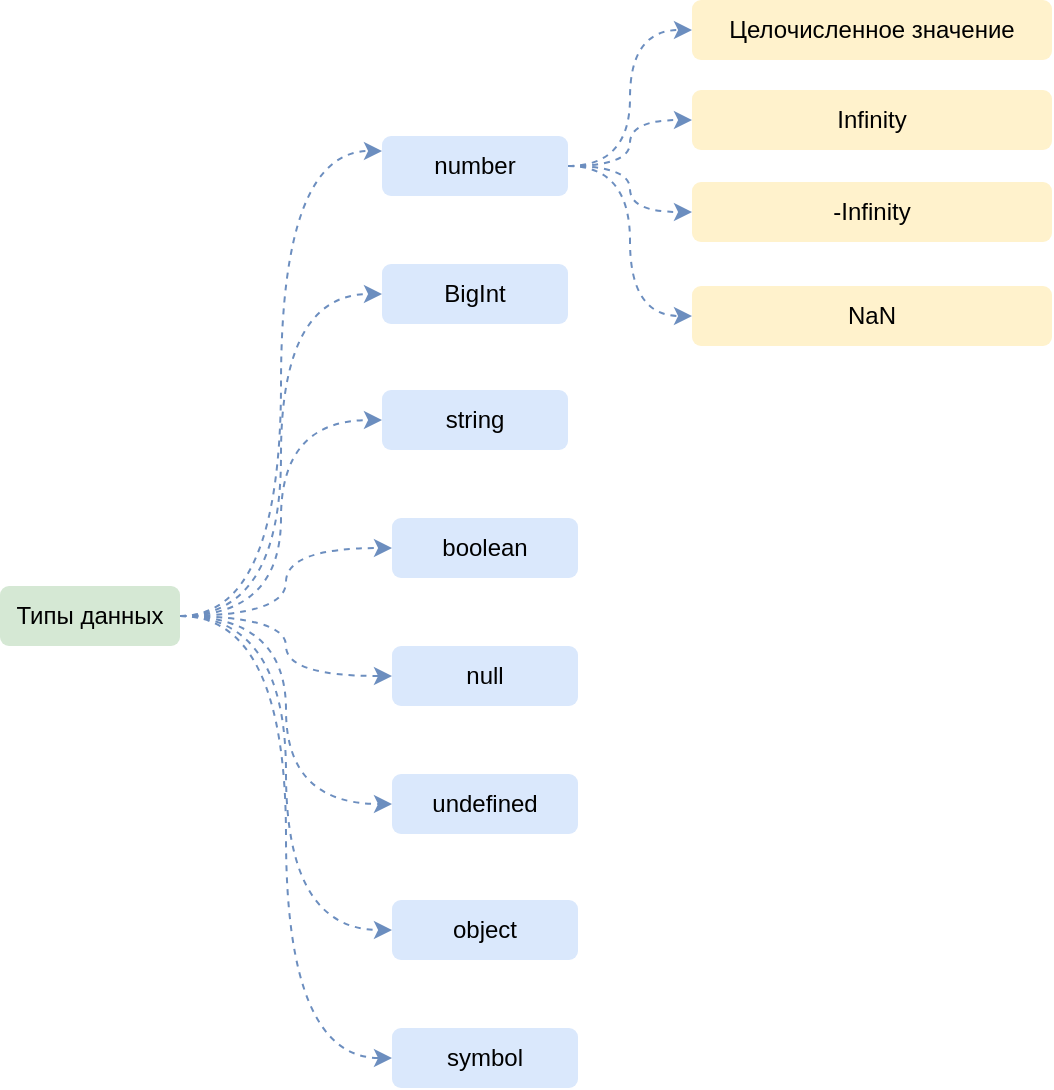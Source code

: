 <mxfile version="22.1.16" type="github">
  <diagram name="Типы данных" id="mXF_ahJuQfKG3xMiBmng">
    <mxGraphModel dx="835" dy="676" grid="0" gridSize="10" guides="1" tooltips="1" connect="1" arrows="1" fold="1" page="0" pageScale="1" pageWidth="827" pageHeight="1169" math="0" shadow="0">
      <root>
        <mxCell id="0" />
        <mxCell id="1" parent="0" />
        <mxCell id="AXOyWYYdM_f-JSXFJMsA-19" style="edgeStyle=orthogonalEdgeStyle;shape=connector;curved=1;rounded=0;orthogonalLoop=1;jettySize=auto;html=1;entryX=0;entryY=0.25;entryDx=0;entryDy=0;dashed=1;labelBackgroundColor=default;strokeColor=#6c8ebf;align=center;verticalAlign=middle;fontFamily=Helvetica;fontSize=11;fontColor=default;endArrow=classic;fillColor=#dae8fc;" edge="1" parent="1" source="AXOyWYYdM_f-JSXFJMsA-1" target="AXOyWYYdM_f-JSXFJMsA-9">
          <mxGeometry relative="1" as="geometry" />
        </mxCell>
        <mxCell id="AXOyWYYdM_f-JSXFJMsA-20" style="edgeStyle=orthogonalEdgeStyle;shape=connector;curved=1;rounded=0;orthogonalLoop=1;jettySize=auto;html=1;entryX=0;entryY=0.5;entryDx=0;entryDy=0;dashed=1;labelBackgroundColor=default;strokeColor=#6c8ebf;align=center;verticalAlign=middle;fontFamily=Helvetica;fontSize=11;fontColor=default;endArrow=classic;fillColor=#dae8fc;" edge="1" parent="1" source="AXOyWYYdM_f-JSXFJMsA-1" target="AXOyWYYdM_f-JSXFJMsA-18">
          <mxGeometry relative="1" as="geometry" />
        </mxCell>
        <mxCell id="AXOyWYYdM_f-JSXFJMsA-22" style="edgeStyle=orthogonalEdgeStyle;shape=connector;curved=1;rounded=0;orthogonalLoop=1;jettySize=auto;html=1;entryX=0;entryY=0.5;entryDx=0;entryDy=0;dashed=1;labelBackgroundColor=default;strokeColor=#6c8ebf;align=center;verticalAlign=middle;fontFamily=Helvetica;fontSize=11;fontColor=default;endArrow=classic;fillColor=#dae8fc;" edge="1" parent="1" source="AXOyWYYdM_f-JSXFJMsA-1" target="AXOyWYYdM_f-JSXFJMsA-21">
          <mxGeometry relative="1" as="geometry" />
        </mxCell>
        <mxCell id="AXOyWYYdM_f-JSXFJMsA-24" style="edgeStyle=orthogonalEdgeStyle;shape=connector;curved=1;rounded=0;orthogonalLoop=1;jettySize=auto;html=1;entryX=0;entryY=0.5;entryDx=0;entryDy=0;dashed=1;labelBackgroundColor=default;strokeColor=#6c8ebf;align=center;verticalAlign=middle;fontFamily=Helvetica;fontSize=11;fontColor=default;endArrow=classic;fillColor=#dae8fc;" edge="1" parent="1" source="AXOyWYYdM_f-JSXFJMsA-1" target="AXOyWYYdM_f-JSXFJMsA-23">
          <mxGeometry relative="1" as="geometry" />
        </mxCell>
        <mxCell id="AXOyWYYdM_f-JSXFJMsA-27" style="edgeStyle=orthogonalEdgeStyle;shape=connector;curved=1;rounded=0;orthogonalLoop=1;jettySize=auto;html=1;entryX=0;entryY=0.5;entryDx=0;entryDy=0;dashed=1;labelBackgroundColor=default;strokeColor=#6c8ebf;align=center;verticalAlign=middle;fontFamily=Helvetica;fontSize=11;fontColor=default;endArrow=classic;fillColor=#dae8fc;" edge="1" parent="1" source="AXOyWYYdM_f-JSXFJMsA-1" target="AXOyWYYdM_f-JSXFJMsA-25">
          <mxGeometry relative="1" as="geometry" />
        </mxCell>
        <mxCell id="AXOyWYYdM_f-JSXFJMsA-28" style="edgeStyle=orthogonalEdgeStyle;shape=connector;curved=1;rounded=0;orthogonalLoop=1;jettySize=auto;html=1;entryX=0;entryY=0.5;entryDx=0;entryDy=0;dashed=1;labelBackgroundColor=default;strokeColor=#6c8ebf;align=center;verticalAlign=middle;fontFamily=Helvetica;fontSize=11;fontColor=default;endArrow=classic;fillColor=#dae8fc;" edge="1" parent="1" source="AXOyWYYdM_f-JSXFJMsA-1" target="AXOyWYYdM_f-JSXFJMsA-26">
          <mxGeometry relative="1" as="geometry" />
        </mxCell>
        <mxCell id="AXOyWYYdM_f-JSXFJMsA-31" style="edgeStyle=orthogonalEdgeStyle;shape=connector;curved=1;rounded=0;orthogonalLoop=1;jettySize=auto;html=1;entryX=0;entryY=0.5;entryDx=0;entryDy=0;dashed=1;labelBackgroundColor=default;strokeColor=#6c8ebf;align=center;verticalAlign=middle;fontFamily=Helvetica;fontSize=11;fontColor=default;endArrow=classic;fillColor=#dae8fc;" edge="1" parent="1" source="AXOyWYYdM_f-JSXFJMsA-1" target="AXOyWYYdM_f-JSXFJMsA-30">
          <mxGeometry relative="1" as="geometry" />
        </mxCell>
        <mxCell id="AXOyWYYdM_f-JSXFJMsA-33" style="edgeStyle=orthogonalEdgeStyle;shape=connector;curved=1;rounded=0;orthogonalLoop=1;jettySize=auto;html=1;entryX=0;entryY=0.5;entryDx=0;entryDy=0;dashed=1;labelBackgroundColor=default;strokeColor=#6c8ebf;align=center;verticalAlign=middle;fontFamily=Helvetica;fontSize=11;fontColor=default;endArrow=classic;fillColor=#dae8fc;" edge="1" parent="1" source="AXOyWYYdM_f-JSXFJMsA-1" target="AXOyWYYdM_f-JSXFJMsA-32">
          <mxGeometry relative="1" as="geometry" />
        </mxCell>
        <mxCell id="AXOyWYYdM_f-JSXFJMsA-1" value="Типы данных" style="text;html=1;strokeColor=none;fillColor=#d5e8d4;align=center;verticalAlign=middle;whiteSpace=wrap;rounded=1;" vertex="1" parent="1">
          <mxGeometry x="463" y="423" width="90" height="30" as="geometry" />
        </mxCell>
        <mxCell id="AXOyWYYdM_f-JSXFJMsA-7" value="Целочисленное значение" style="text;html=1;strokeColor=none;fillColor=#fff2cc;align=center;verticalAlign=middle;whiteSpace=wrap;rounded=1;" vertex="1" parent="1">
          <mxGeometry x="809" y="130" width="180" height="30" as="geometry" />
        </mxCell>
        <mxCell id="AXOyWYYdM_f-JSXFJMsA-11" style="edgeStyle=orthogonalEdgeStyle;shape=connector;curved=1;rounded=0;orthogonalLoop=1;jettySize=auto;html=1;entryX=0;entryY=0.5;entryDx=0;entryDy=0;dashed=1;labelBackgroundColor=default;strokeColor=#6c8ebf;align=center;verticalAlign=middle;fontFamily=Helvetica;fontSize=11;fontColor=default;endArrow=classic;fillColor=#dae8fc;" edge="1" parent="1" source="AXOyWYYdM_f-JSXFJMsA-9" target="AXOyWYYdM_f-JSXFJMsA-7">
          <mxGeometry relative="1" as="geometry" />
        </mxCell>
        <mxCell id="AXOyWYYdM_f-JSXFJMsA-15" style="edgeStyle=orthogonalEdgeStyle;shape=connector;curved=1;rounded=0;orthogonalLoop=1;jettySize=auto;html=1;entryX=0;entryY=0.5;entryDx=0;entryDy=0;dashed=1;labelBackgroundColor=default;strokeColor=#6c8ebf;align=center;verticalAlign=middle;fontFamily=Helvetica;fontSize=11;fontColor=default;endArrow=classic;fillColor=#dae8fc;" edge="1" parent="1" source="AXOyWYYdM_f-JSXFJMsA-9" target="AXOyWYYdM_f-JSXFJMsA-12">
          <mxGeometry relative="1" as="geometry" />
        </mxCell>
        <mxCell id="AXOyWYYdM_f-JSXFJMsA-16" style="edgeStyle=orthogonalEdgeStyle;shape=connector;curved=1;rounded=0;orthogonalLoop=1;jettySize=auto;html=1;entryX=0;entryY=0.5;entryDx=0;entryDy=0;dashed=1;labelBackgroundColor=default;strokeColor=#6c8ebf;align=center;verticalAlign=middle;fontFamily=Helvetica;fontSize=11;fontColor=default;endArrow=classic;fillColor=#dae8fc;" edge="1" parent="1" source="AXOyWYYdM_f-JSXFJMsA-9" target="AXOyWYYdM_f-JSXFJMsA-13">
          <mxGeometry relative="1" as="geometry" />
        </mxCell>
        <mxCell id="AXOyWYYdM_f-JSXFJMsA-17" style="edgeStyle=orthogonalEdgeStyle;shape=connector;curved=1;rounded=0;orthogonalLoop=1;jettySize=auto;html=1;entryX=0;entryY=0.5;entryDx=0;entryDy=0;dashed=1;labelBackgroundColor=default;strokeColor=#6c8ebf;align=center;verticalAlign=middle;fontFamily=Helvetica;fontSize=11;fontColor=default;endArrow=classic;fillColor=#dae8fc;" edge="1" parent="1" source="AXOyWYYdM_f-JSXFJMsA-9" target="AXOyWYYdM_f-JSXFJMsA-14">
          <mxGeometry relative="1" as="geometry" />
        </mxCell>
        <mxCell id="AXOyWYYdM_f-JSXFJMsA-9" value="number" style="text;html=1;strokeColor=none;fillColor=#dae8fc;align=center;verticalAlign=middle;whiteSpace=wrap;rounded=1;" vertex="1" parent="1">
          <mxGeometry x="654" y="198" width="93" height="30" as="geometry" />
        </mxCell>
        <mxCell id="AXOyWYYdM_f-JSXFJMsA-12" value="Infinity" style="text;html=1;strokeColor=none;fillColor=#fff2cc;align=center;verticalAlign=middle;whiteSpace=wrap;rounded=1;" vertex="1" parent="1">
          <mxGeometry x="809" y="175" width="180" height="30" as="geometry" />
        </mxCell>
        <mxCell id="AXOyWYYdM_f-JSXFJMsA-13" value="-Infinity" style="text;html=1;strokeColor=none;fillColor=#fff2cc;align=center;verticalAlign=middle;whiteSpace=wrap;rounded=1;" vertex="1" parent="1">
          <mxGeometry x="809" y="221" width="180" height="30" as="geometry" />
        </mxCell>
        <mxCell id="AXOyWYYdM_f-JSXFJMsA-14" value="NaN" style="text;html=1;strokeColor=none;fillColor=#fff2cc;align=center;verticalAlign=middle;whiteSpace=wrap;rounded=1;" vertex="1" parent="1">
          <mxGeometry x="809" y="273" width="180" height="30" as="geometry" />
        </mxCell>
        <mxCell id="AXOyWYYdM_f-JSXFJMsA-18" value="BigInt" style="text;html=1;strokeColor=none;fillColor=#dae8fc;align=center;verticalAlign=middle;whiteSpace=wrap;rounded=1;" vertex="1" parent="1">
          <mxGeometry x="654" y="262" width="93" height="30" as="geometry" />
        </mxCell>
        <mxCell id="AXOyWYYdM_f-JSXFJMsA-21" value="string" style="text;html=1;strokeColor=none;fillColor=#dae8fc;align=center;verticalAlign=middle;whiteSpace=wrap;rounded=1;" vertex="1" parent="1">
          <mxGeometry x="654" y="325" width="93" height="30" as="geometry" />
        </mxCell>
        <mxCell id="AXOyWYYdM_f-JSXFJMsA-23" value="boolean" style="text;html=1;strokeColor=none;fillColor=#dae8fc;align=center;verticalAlign=middle;whiteSpace=wrap;rounded=1;" vertex="1" parent="1">
          <mxGeometry x="659" y="389" width="93" height="30" as="geometry" />
        </mxCell>
        <mxCell id="AXOyWYYdM_f-JSXFJMsA-25" value="null" style="text;html=1;strokeColor=none;fillColor=#dae8fc;align=center;verticalAlign=middle;whiteSpace=wrap;rounded=1;" vertex="1" parent="1">
          <mxGeometry x="659" y="453" width="93" height="30" as="geometry" />
        </mxCell>
        <mxCell id="AXOyWYYdM_f-JSXFJMsA-26" value="undefined" style="text;html=1;strokeColor=none;fillColor=#dae8fc;align=center;verticalAlign=middle;whiteSpace=wrap;rounded=1;" vertex="1" parent="1">
          <mxGeometry x="659" y="517" width="93" height="30" as="geometry" />
        </mxCell>
        <mxCell id="AXOyWYYdM_f-JSXFJMsA-30" value="object" style="text;html=1;strokeColor=none;fillColor=#dae8fc;align=center;verticalAlign=middle;whiteSpace=wrap;rounded=1;" vertex="1" parent="1">
          <mxGeometry x="659" y="580" width="93" height="30" as="geometry" />
        </mxCell>
        <mxCell id="AXOyWYYdM_f-JSXFJMsA-32" value="symbol" style="text;html=1;strokeColor=none;fillColor=#dae8fc;align=center;verticalAlign=middle;whiteSpace=wrap;rounded=1;" vertex="1" parent="1">
          <mxGeometry x="659" y="644" width="93" height="30" as="geometry" />
        </mxCell>
      </root>
    </mxGraphModel>
  </diagram>
</mxfile>
